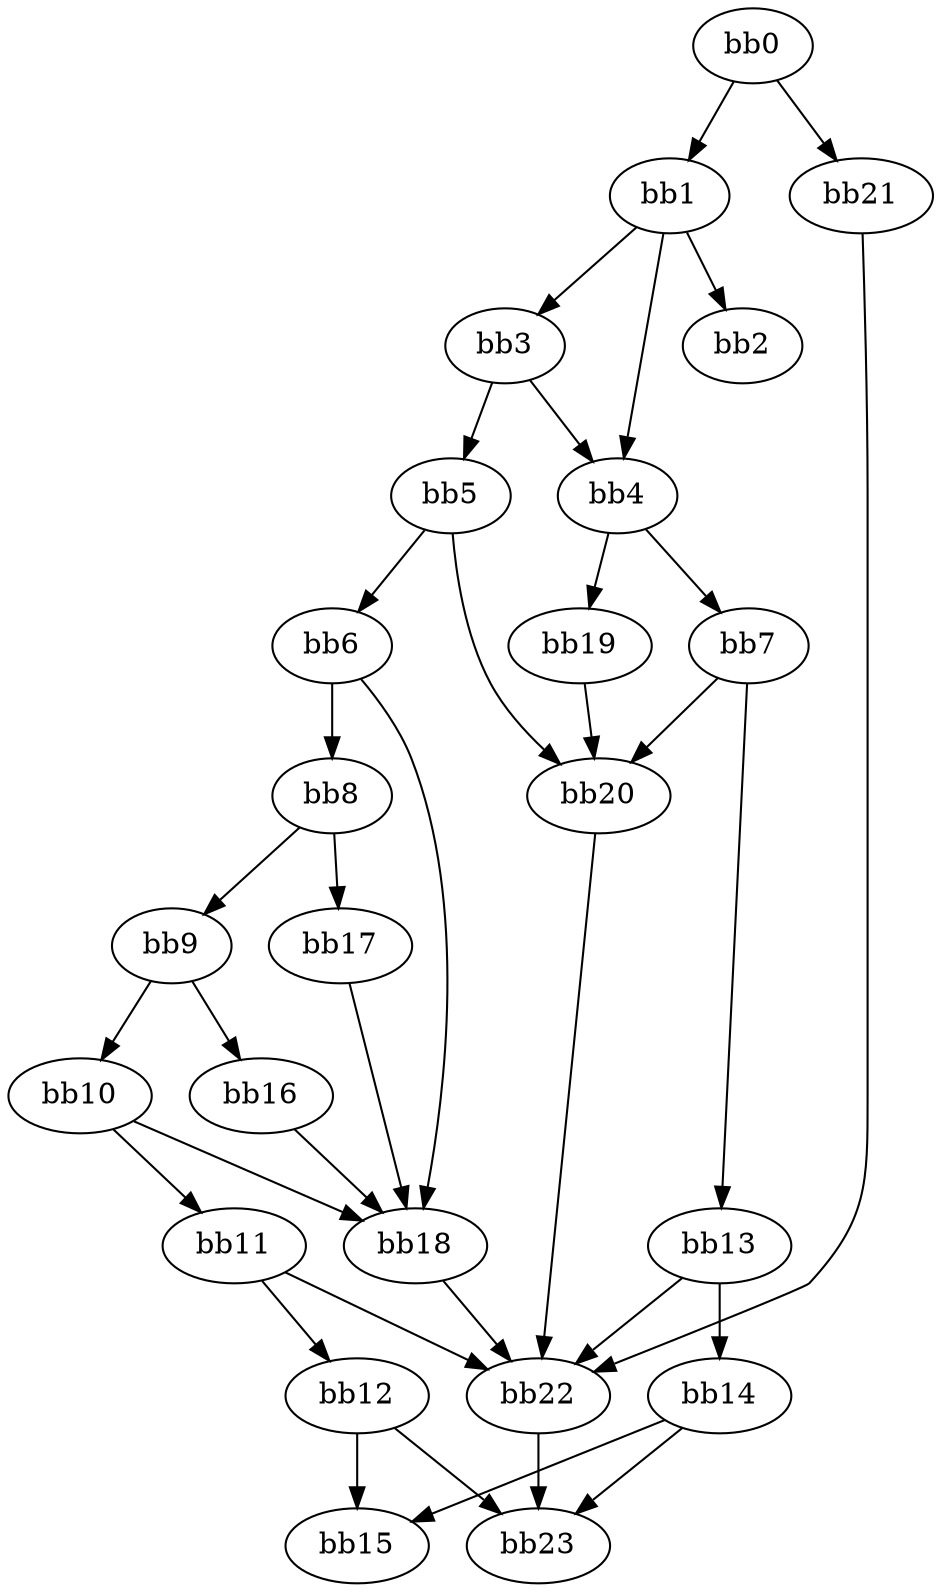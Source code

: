 digraph {
    0 [ label = "bb0\l" ]
    1 [ label = "bb1\l" ]
    2 [ label = "bb2\l" ]
    3 [ label = "bb3\l" ]
    4 [ label = "bb4\l" ]
    5 [ label = "bb5\l" ]
    6 [ label = "bb6\l" ]
    7 [ label = "bb7\l" ]
    8 [ label = "bb8\l" ]
    9 [ label = "bb9\l" ]
    10 [ label = "bb10\l" ]
    11 [ label = "bb11\l" ]
    12 [ label = "bb12\l" ]
    13 [ label = "bb13\l" ]
    14 [ label = "bb14\l" ]
    15 [ label = "bb15\l" ]
    16 [ label = "bb16\l" ]
    17 [ label = "bb17\l" ]
    18 [ label = "bb18\l" ]
    19 [ label = "bb19\l" ]
    20 [ label = "bb20\l" ]
    21 [ label = "bb21\l" ]
    22 [ label = "bb22\l" ]
    23 [ label = "bb23\l" ]
    0 -> 1 [ ]
    0 -> 21 [ ]
    1 -> 2 [ ]
    1 -> 3 [ ]
    1 -> 4 [ ]
    3 -> 4 [ ]
    3 -> 5 [ ]
    4 -> 7 [ ]
    4 -> 19 [ ]
    5 -> 6 [ ]
    5 -> 20 [ ]
    6 -> 8 [ ]
    6 -> 18 [ ]
    7 -> 13 [ ]
    7 -> 20 [ ]
    8 -> 9 [ ]
    8 -> 17 [ ]
    9 -> 10 [ ]
    9 -> 16 [ ]
    10 -> 11 [ ]
    10 -> 18 [ ]
    11 -> 12 [ ]
    11 -> 22 [ ]
    12 -> 15 [ ]
    12 -> 23 [ ]
    13 -> 14 [ ]
    13 -> 22 [ ]
    14 -> 15 [ ]
    14 -> 23 [ ]
    16 -> 18 [ ]
    17 -> 18 [ ]
    18 -> 22 [ ]
    19 -> 20 [ ]
    20 -> 22 [ ]
    21 -> 22 [ ]
    22 -> 23 [ ]
}

